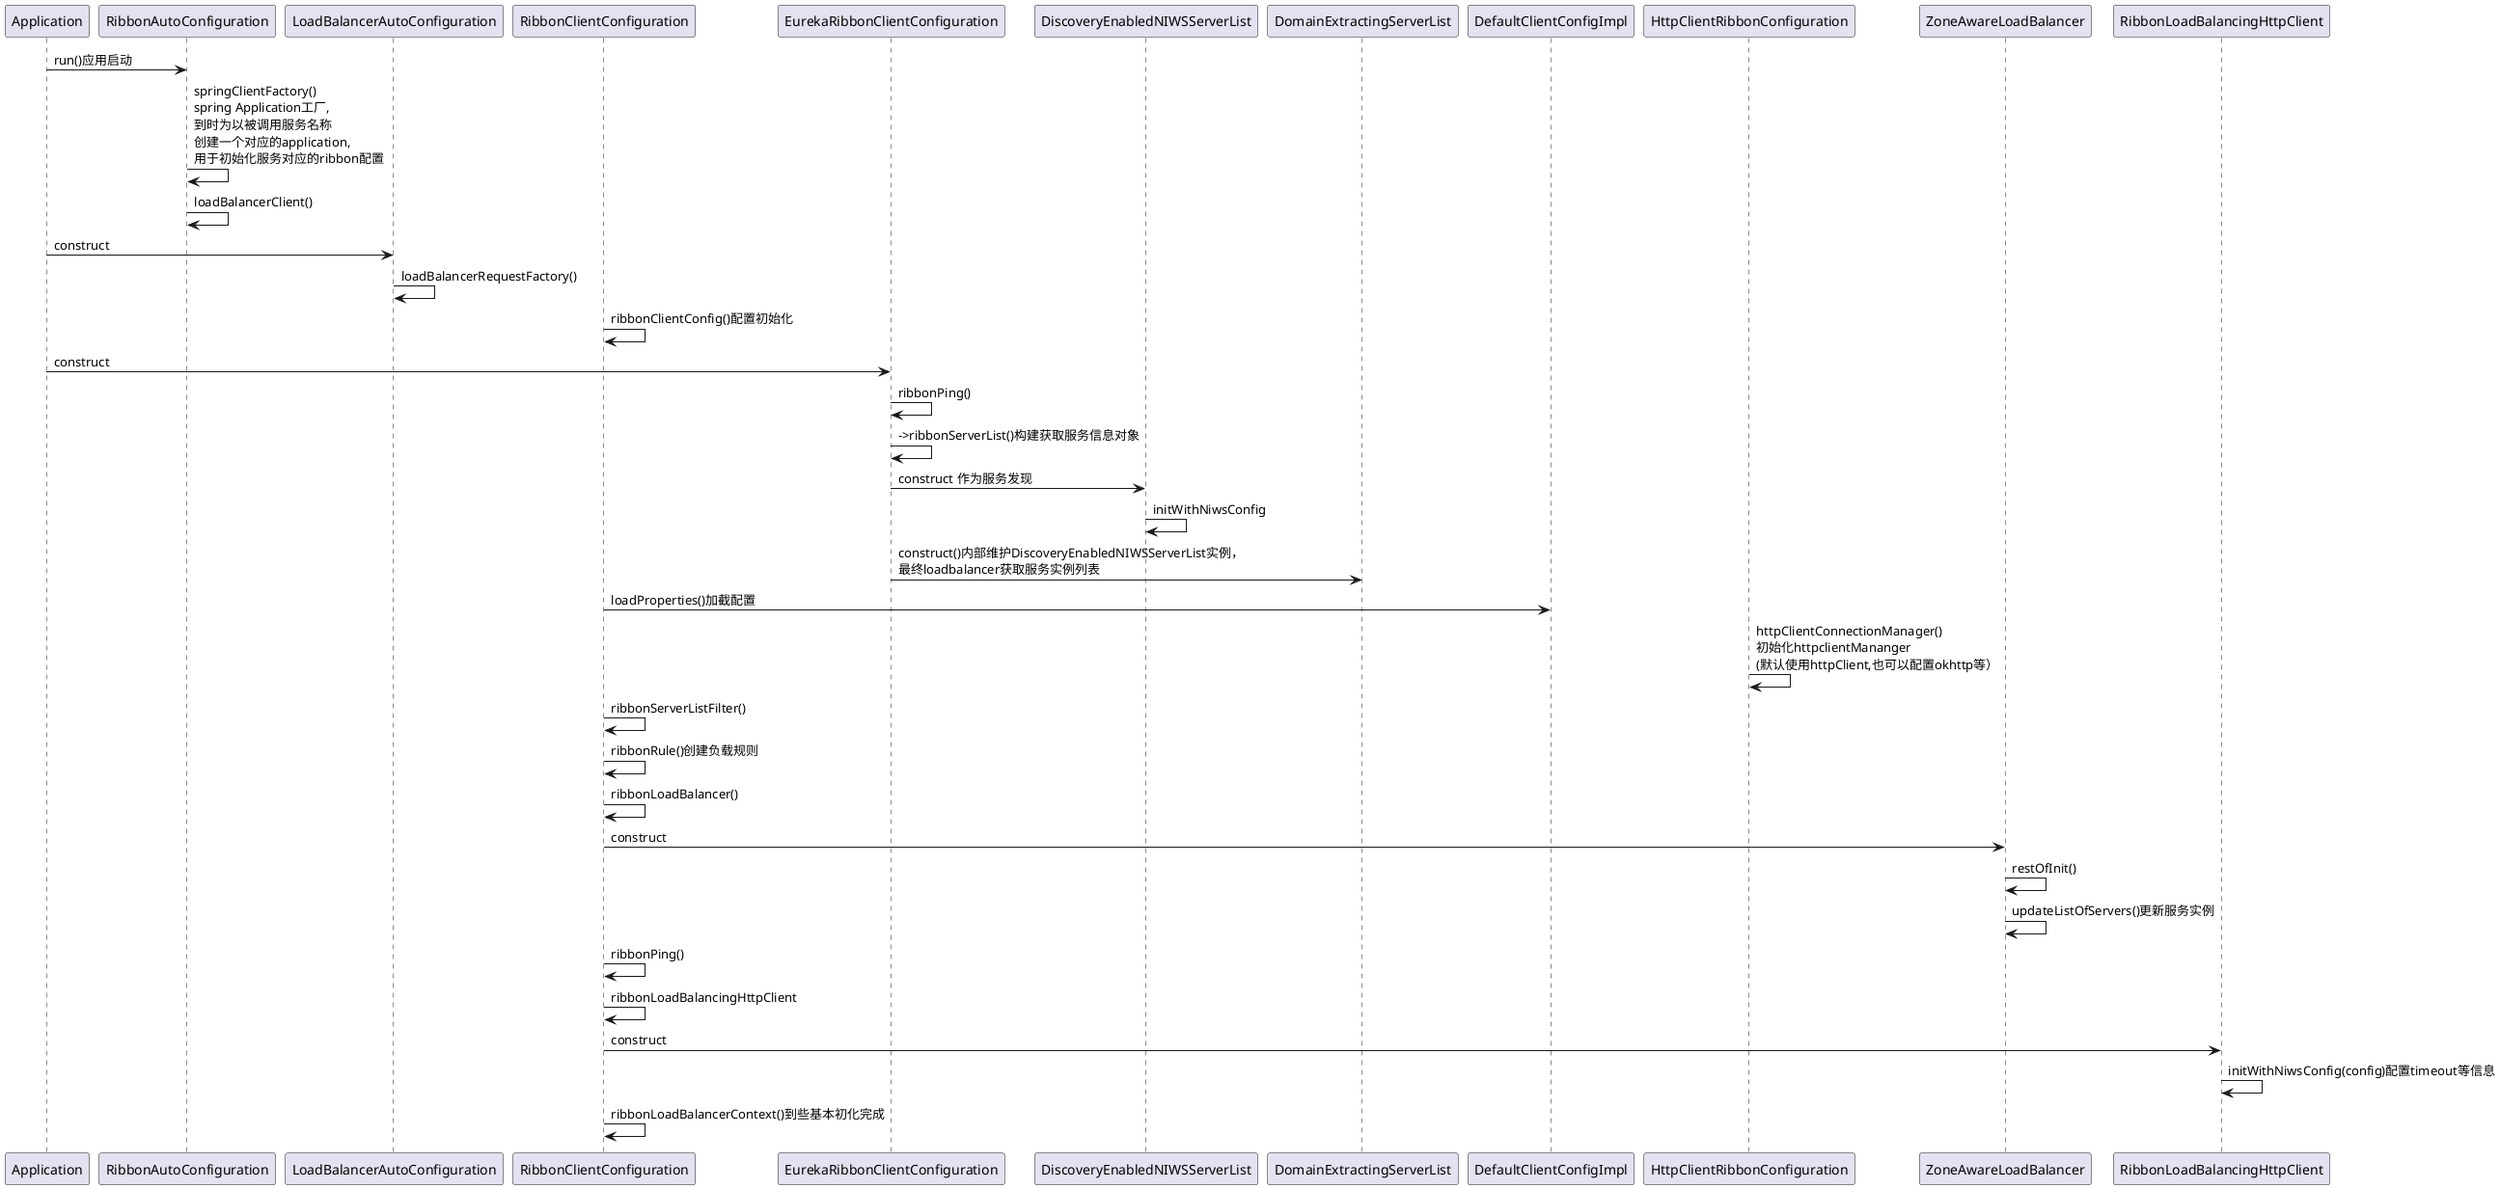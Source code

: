 @startuml
Application ->RibbonAutoConfiguration:run()应用启动
RibbonAutoConfiguration->RibbonAutoConfiguration:springClientFactory()\nspring Application工厂,\n到时为以被调用服务名称\n创建一个对应的application,\n用于初始化服务对应的ribbon配置
RibbonAutoConfiguration->RibbonAutoConfiguration:loadBalancerClient()
Application->LoadBalancerAutoConfiguration:construct
LoadBalancerAutoConfiguration->LoadBalancerAutoConfiguration:loadBalancerRequestFactory()
RibbonClientConfiguration->RibbonClientConfiguration:ribbonClientConfig()配置初始化
Application->EurekaRibbonClientConfiguration:construct
EurekaRibbonClientConfiguration->EurekaRibbonClientConfiguration:ribbonPing()
EurekaRibbonClientConfiguration->EurekaRibbonClientConfiguration:->ribbonServerList()构建获取服务信息对象
EurekaRibbonClientConfiguration->DiscoveryEnabledNIWSServerList:construct 作为服务发现
DiscoveryEnabledNIWSServerList->DiscoveryEnabledNIWSServerList:initWithNiwsConfig
EurekaRibbonClientConfiguration->DomainExtractingServerList:construct()内部维护DiscoveryEnabledNIWSServerList实例，\n最终loadbalancer获取服务实例列表
RibbonClientConfiguration->DefaultClientConfigImpl:loadProperties()加截配置
HttpClientRibbonConfiguration->HttpClientRibbonConfiguration:httpClientConnectionManager()\n初始化httpclientMananger\n(默认使用httpClient,也可以配置okhttp等）
RibbonClientConfiguration->RibbonClientConfiguration:ribbonServerListFilter()
RibbonClientConfiguration->RibbonClientConfiguration:ribbonRule()创建负载规则
RibbonClientConfiguration->RibbonClientConfiguration:ribbonLoadBalancer()
RibbonClientConfiguration->ZoneAwareLoadBalancer:construct
ZoneAwareLoadBalancer->ZoneAwareLoadBalancer:restOfInit()
ZoneAwareLoadBalancer->ZoneAwareLoadBalancer:updateListOfServers()更新服务实例
RibbonClientConfiguration->RibbonClientConfiguration:ribbonPing()
RibbonClientConfiguration->RibbonClientConfiguration:ribbonLoadBalancingHttpClient
RibbonClientConfiguration->RibbonLoadBalancingHttpClient:construct
RibbonLoadBalancingHttpClient->RibbonLoadBalancingHttpClient:initWithNiwsConfig(config)配置timeout等信息
RibbonClientConfiguration->RibbonClientConfiguration:ribbonLoadBalancerContext()到些基本初化完成
@enduml